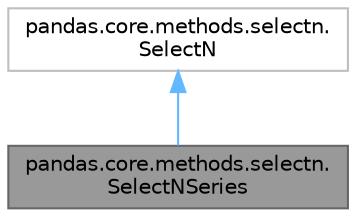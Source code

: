 digraph "pandas.core.methods.selectn.SelectNSeries"
{
 // LATEX_PDF_SIZE
  bgcolor="transparent";
  edge [fontname=Helvetica,fontsize=10,labelfontname=Helvetica,labelfontsize=10];
  node [fontname=Helvetica,fontsize=10,shape=box,height=0.2,width=0.4];
  Node1 [id="Node000001",label="pandas.core.methods.selectn.\lSelectNSeries",height=0.2,width=0.4,color="gray40", fillcolor="grey60", style="filled", fontcolor="black",tooltip=" "];
  Node2 -> Node1 [id="edge1_Node000001_Node000002",dir="back",color="steelblue1",style="solid",tooltip=" "];
  Node2 [id="Node000002",label="pandas.core.methods.selectn.\lSelectN",height=0.2,width=0.4,color="grey75", fillcolor="white", style="filled",URL="$da/df5/classpandas_1_1core_1_1methods_1_1selectn_1_1SelectN.html",tooltip=" "];
}
